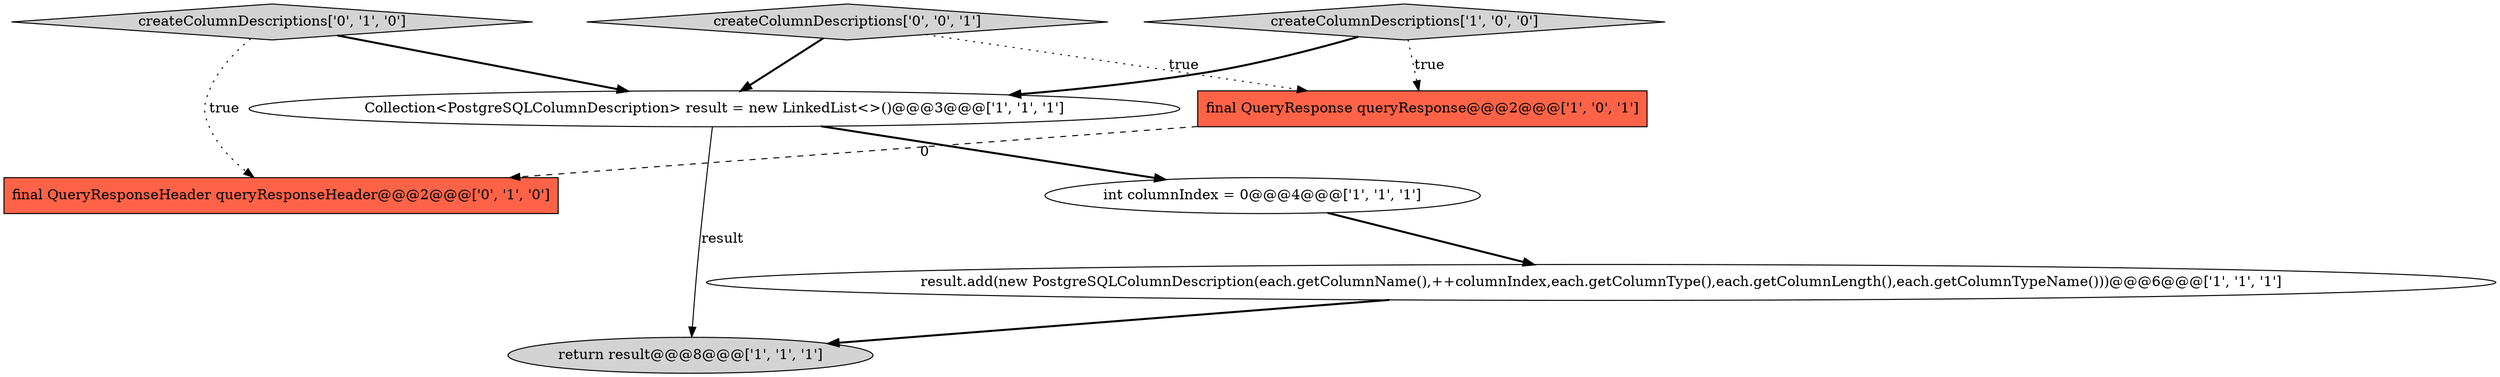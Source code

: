 digraph {
1 [style = filled, label = "final QueryResponse queryResponse@@@2@@@['1', '0', '1']", fillcolor = tomato, shape = box image = "AAA0AAABBB1BBB"];
7 [style = filled, label = "createColumnDescriptions['0', '1', '0']", fillcolor = lightgray, shape = diamond image = "AAA0AAABBB2BBB"];
5 [style = filled, label = "createColumnDescriptions['1', '0', '0']", fillcolor = lightgray, shape = diamond image = "AAA0AAABBB1BBB"];
6 [style = filled, label = "final QueryResponseHeader queryResponseHeader@@@2@@@['0', '1', '0']", fillcolor = tomato, shape = box image = "AAA1AAABBB2BBB"];
0 [style = filled, label = "result.add(new PostgreSQLColumnDescription(each.getColumnName(),++columnIndex,each.getColumnType(),each.getColumnLength(),each.getColumnTypeName()))@@@6@@@['1', '1', '1']", fillcolor = white, shape = ellipse image = "AAA0AAABBB1BBB"];
8 [style = filled, label = "createColumnDescriptions['0', '0', '1']", fillcolor = lightgray, shape = diamond image = "AAA0AAABBB3BBB"];
4 [style = filled, label = "int columnIndex = 0@@@4@@@['1', '1', '1']", fillcolor = white, shape = ellipse image = "AAA0AAABBB1BBB"];
3 [style = filled, label = "return result@@@8@@@['1', '1', '1']", fillcolor = lightgray, shape = ellipse image = "AAA0AAABBB1BBB"];
2 [style = filled, label = "Collection<PostgreSQLColumnDescription> result = new LinkedList<>()@@@3@@@['1', '1', '1']", fillcolor = white, shape = ellipse image = "AAA0AAABBB1BBB"];
0->3 [style = bold, label=""];
8->1 [style = dotted, label="true"];
7->6 [style = dotted, label="true"];
5->2 [style = bold, label=""];
8->2 [style = bold, label=""];
2->4 [style = bold, label=""];
7->2 [style = bold, label=""];
2->3 [style = solid, label="result"];
1->6 [style = dashed, label="0"];
5->1 [style = dotted, label="true"];
4->0 [style = bold, label=""];
}
